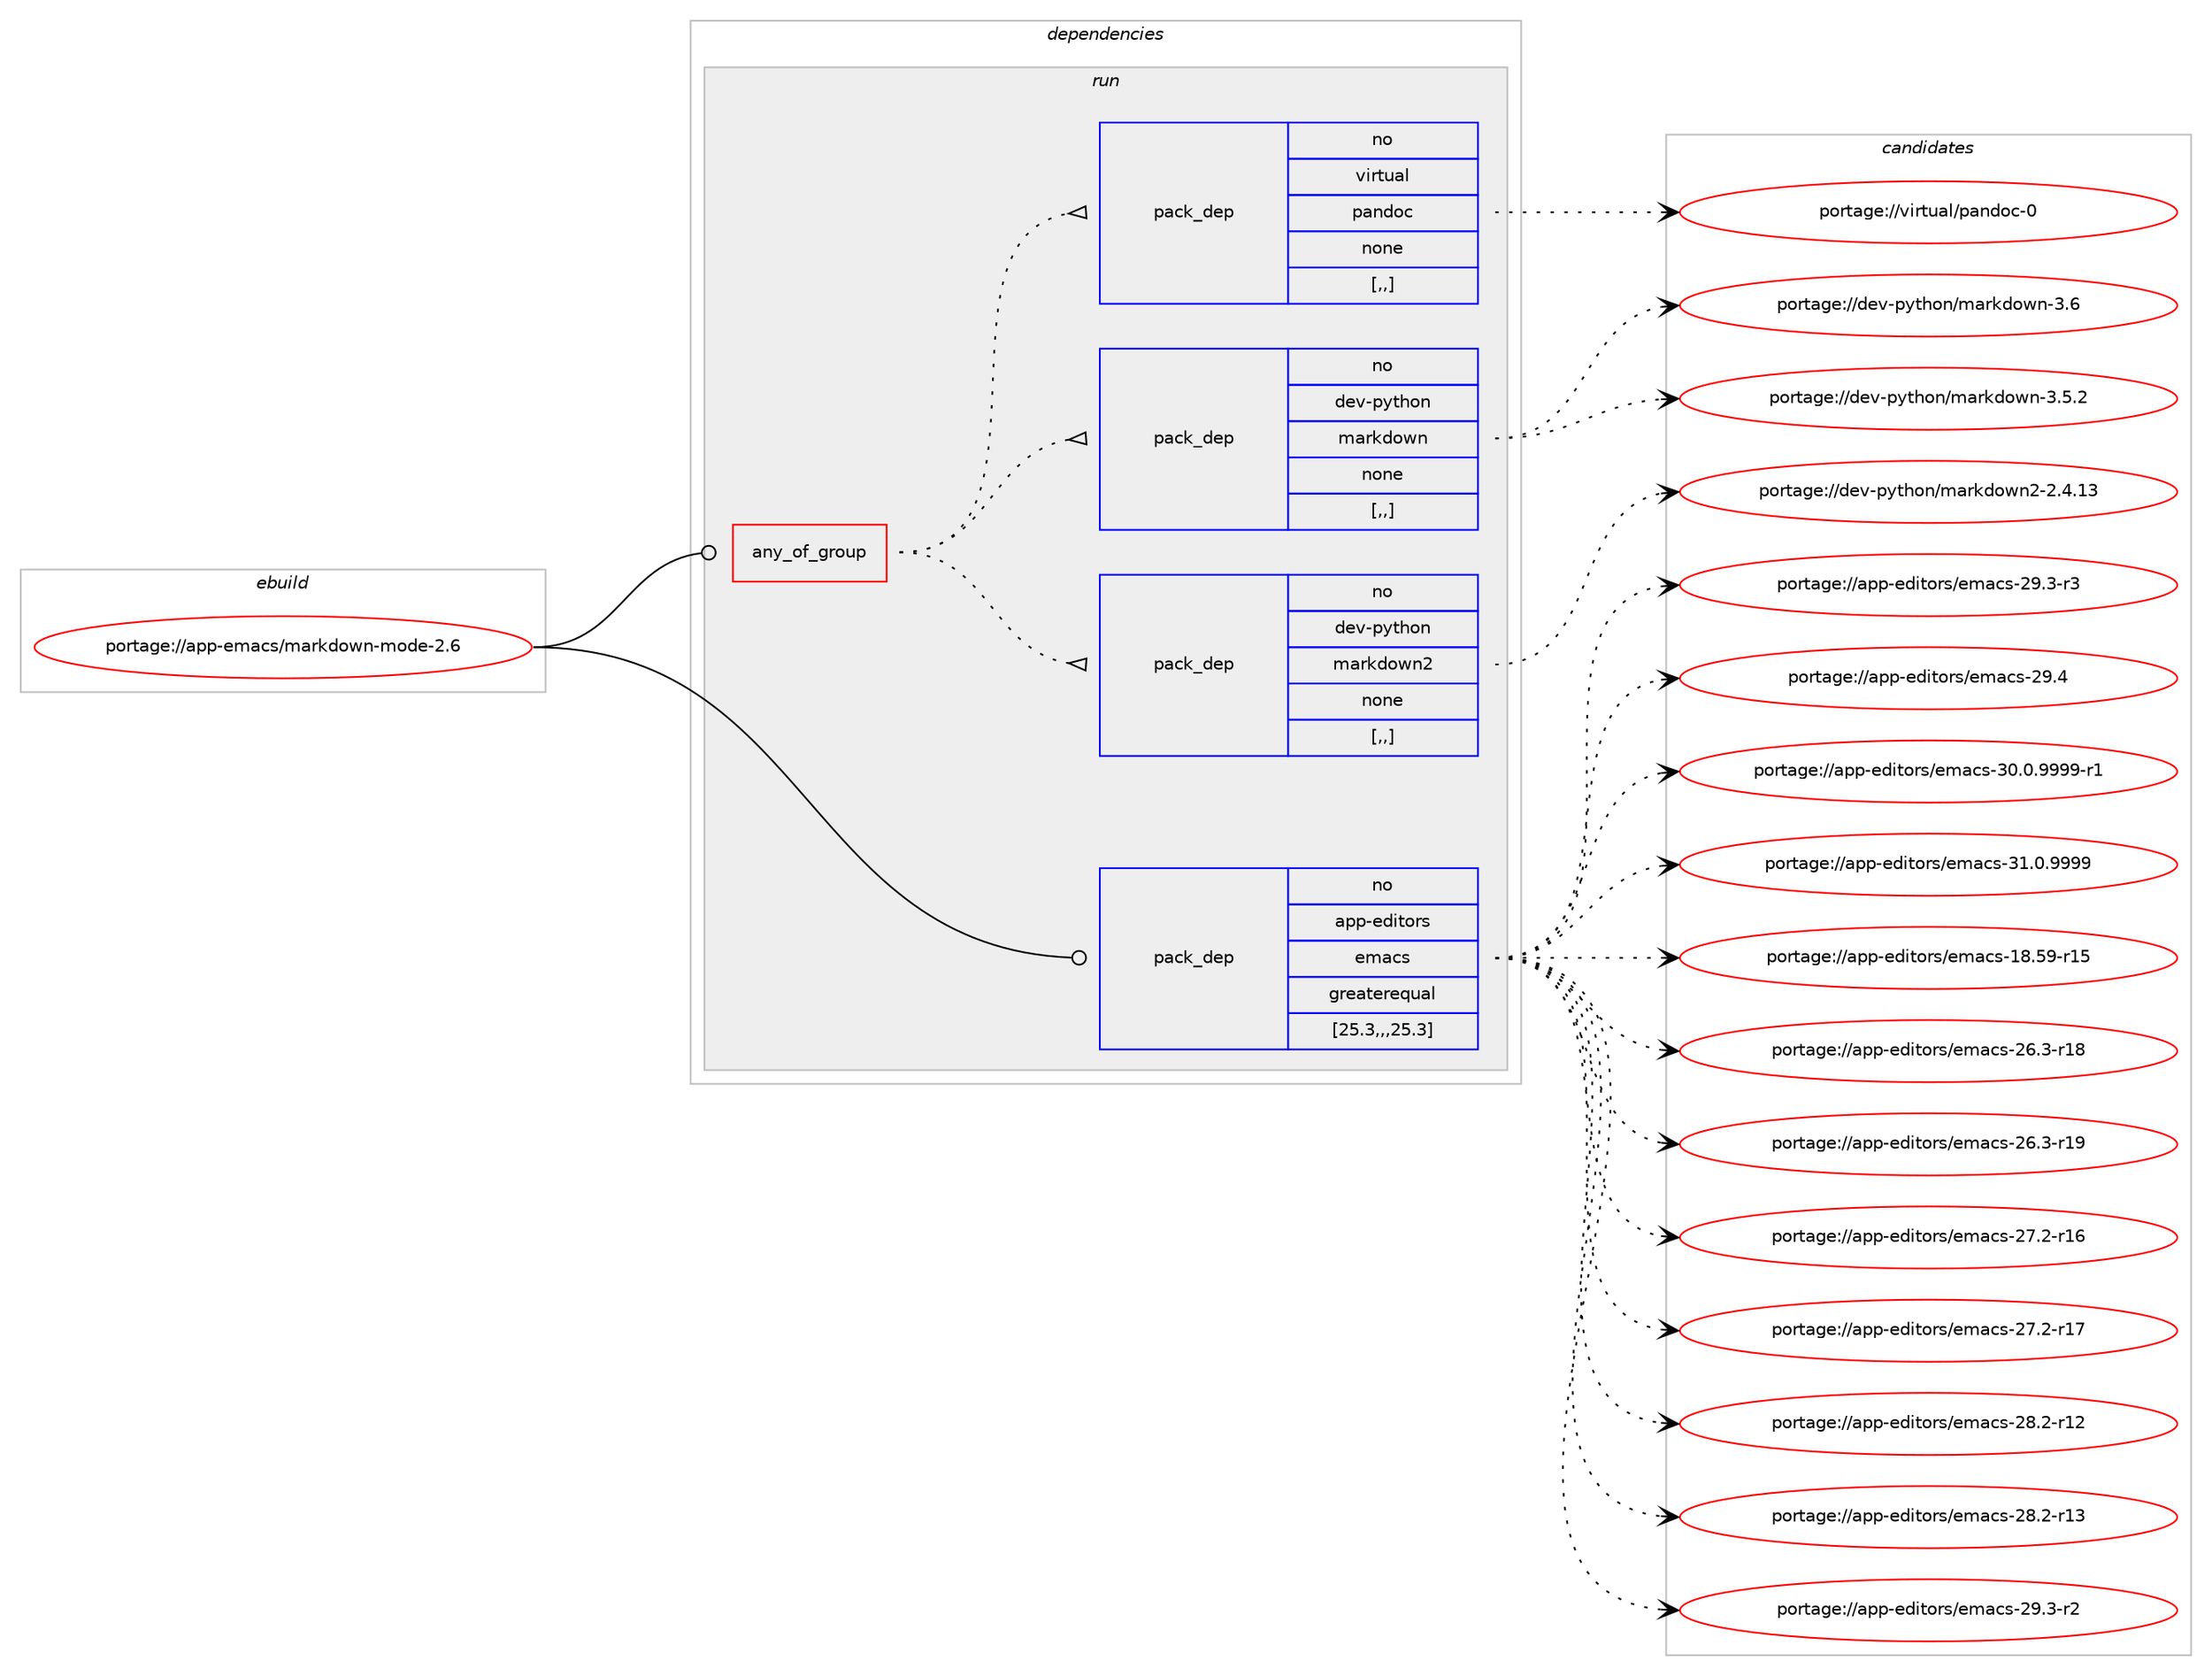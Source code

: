 digraph prolog {

# *************
# Graph options
# *************

newrank=true;
concentrate=true;
compound=true;
graph [rankdir=LR,fontname=Helvetica,fontsize=10,ranksep=1.5];#, ranksep=2.5, nodesep=0.2];
edge  [arrowhead=vee];
node  [fontname=Helvetica,fontsize=10];

# **********
# The ebuild
# **********

subgraph cluster_leftcol {
color=gray;
rank=same;
label=<<i>ebuild</i>>;
id [label="portage://app-emacs/markdown-mode-2.6", color=red, width=4, href="../app-emacs/markdown-mode-2.6.svg"];
}

# ****************
# The dependencies
# ****************

subgraph cluster_midcol {
color=gray;
label=<<i>dependencies</i>>;
subgraph cluster_compile {
fillcolor="#eeeeee";
style=filled;
label=<<i>compile</i>>;
}
subgraph cluster_compileandrun {
fillcolor="#eeeeee";
style=filled;
label=<<i>compile and run</i>>;
}
subgraph cluster_run {
fillcolor="#eeeeee";
style=filled;
label=<<i>run</i>>;
subgraph any121 {
dependency22446 [label=<<TABLE BORDER="0" CELLBORDER="1" CELLSPACING="0" CELLPADDING="4"><TR><TD CELLPADDING="10">any_of_group</TD></TR></TABLE>>, shape=none, color=red];subgraph pack16249 {
dependency22447 [label=<<TABLE BORDER="0" CELLBORDER="1" CELLSPACING="0" CELLPADDING="4" WIDTH="220"><TR><TD ROWSPAN="6" CELLPADDING="30">pack_dep</TD></TR><TR><TD WIDTH="110">no</TD></TR><TR><TD>dev-python</TD></TR><TR><TD>markdown2</TD></TR><TR><TD>none</TD></TR><TR><TD>[,,]</TD></TR></TABLE>>, shape=none, color=blue];
}
dependency22446:e -> dependency22447:w [weight=20,style="dotted",arrowhead="oinv"];
subgraph pack16250 {
dependency22448 [label=<<TABLE BORDER="0" CELLBORDER="1" CELLSPACING="0" CELLPADDING="4" WIDTH="220"><TR><TD ROWSPAN="6" CELLPADDING="30">pack_dep</TD></TR><TR><TD WIDTH="110">no</TD></TR><TR><TD>dev-python</TD></TR><TR><TD>markdown</TD></TR><TR><TD>none</TD></TR><TR><TD>[,,]</TD></TR></TABLE>>, shape=none, color=blue];
}
dependency22446:e -> dependency22448:w [weight=20,style="dotted",arrowhead="oinv"];
subgraph pack16251 {
dependency22449 [label=<<TABLE BORDER="0" CELLBORDER="1" CELLSPACING="0" CELLPADDING="4" WIDTH="220"><TR><TD ROWSPAN="6" CELLPADDING="30">pack_dep</TD></TR><TR><TD WIDTH="110">no</TD></TR><TR><TD>virtual</TD></TR><TR><TD>pandoc</TD></TR><TR><TD>none</TD></TR><TR><TD>[,,]</TD></TR></TABLE>>, shape=none, color=blue];
}
dependency22446:e -> dependency22449:w [weight=20,style="dotted",arrowhead="oinv"];
}
id:e -> dependency22446:w [weight=20,style="solid",arrowhead="odot"];
subgraph pack16252 {
dependency22450 [label=<<TABLE BORDER="0" CELLBORDER="1" CELLSPACING="0" CELLPADDING="4" WIDTH="220"><TR><TD ROWSPAN="6" CELLPADDING="30">pack_dep</TD></TR><TR><TD WIDTH="110">no</TD></TR><TR><TD>app-editors</TD></TR><TR><TD>emacs</TD></TR><TR><TD>greaterequal</TD></TR><TR><TD>[25.3,,,25.3]</TD></TR></TABLE>>, shape=none, color=blue];
}
id:e -> dependency22450:w [weight=20,style="solid",arrowhead="odot"];
}
}

# **************
# The candidates
# **************

subgraph cluster_choices {
rank=same;
color=gray;
label=<<i>candidates</i>>;

subgraph choice16249 {
color=black;
nodesep=1;
choice1001011184511212111610411111047109971141071001111191105045504652464951 [label="portage://dev-python/markdown2-2.4.13", color=red, width=4,href="../dev-python/markdown2-2.4.13.svg"];
dependency22447:e -> choice1001011184511212111610411111047109971141071001111191105045504652464951:w [style=dotted,weight="100"];
}
subgraph choice16250 {
color=black;
nodesep=1;
choice100101118451121211161041111104710997114107100111119110455146534650 [label="portage://dev-python/markdown-3.5.2", color=red, width=4,href="../dev-python/markdown-3.5.2.svg"];
choice10010111845112121116104111110471099711410710011111911045514654 [label="portage://dev-python/markdown-3.6", color=red, width=4,href="../dev-python/markdown-3.6.svg"];
dependency22448:e -> choice100101118451121211161041111104710997114107100111119110455146534650:w [style=dotted,weight="100"];
dependency22448:e -> choice10010111845112121116104111110471099711410710011111911045514654:w [style=dotted,weight="100"];
}
subgraph choice16251 {
color=black;
nodesep=1;
choice118105114116117971084711297110100111994548 [label="portage://virtual/pandoc-0", color=red, width=4,href="../virtual/pandoc-0.svg"];
dependency22449:e -> choice118105114116117971084711297110100111994548:w [style=dotted,weight="100"];
}
subgraph choice16252 {
color=black;
nodesep=1;
choice9711211245101100105116111114115471011099799115454956465357451144953 [label="portage://app-editors/emacs-18.59-r15", color=red, width=4,href="../app-editors/emacs-18.59-r15.svg"];
choice97112112451011001051161111141154710110997991154550544651451144956 [label="portage://app-editors/emacs-26.3-r18", color=red, width=4,href="../app-editors/emacs-26.3-r18.svg"];
choice97112112451011001051161111141154710110997991154550544651451144957 [label="portage://app-editors/emacs-26.3-r19", color=red, width=4,href="../app-editors/emacs-26.3-r19.svg"];
choice97112112451011001051161111141154710110997991154550554650451144954 [label="portage://app-editors/emacs-27.2-r16", color=red, width=4,href="../app-editors/emacs-27.2-r16.svg"];
choice97112112451011001051161111141154710110997991154550554650451144955 [label="portage://app-editors/emacs-27.2-r17", color=red, width=4,href="../app-editors/emacs-27.2-r17.svg"];
choice97112112451011001051161111141154710110997991154550564650451144950 [label="portage://app-editors/emacs-28.2-r12", color=red, width=4,href="../app-editors/emacs-28.2-r12.svg"];
choice97112112451011001051161111141154710110997991154550564650451144951 [label="portage://app-editors/emacs-28.2-r13", color=red, width=4,href="../app-editors/emacs-28.2-r13.svg"];
choice971121124510110010511611111411547101109979911545505746514511450 [label="portage://app-editors/emacs-29.3-r2", color=red, width=4,href="../app-editors/emacs-29.3-r2.svg"];
choice971121124510110010511611111411547101109979911545505746514511451 [label="portage://app-editors/emacs-29.3-r3", color=red, width=4,href="../app-editors/emacs-29.3-r3.svg"];
choice97112112451011001051161111141154710110997991154550574652 [label="portage://app-editors/emacs-29.4", color=red, width=4,href="../app-editors/emacs-29.4.svg"];
choice9711211245101100105116111114115471011099799115455148464846575757574511449 [label="portage://app-editors/emacs-30.0.9999-r1", color=red, width=4,href="../app-editors/emacs-30.0.9999-r1.svg"];
choice971121124510110010511611111411547101109979911545514946484657575757 [label="portage://app-editors/emacs-31.0.9999", color=red, width=4,href="../app-editors/emacs-31.0.9999.svg"];
dependency22450:e -> choice9711211245101100105116111114115471011099799115454956465357451144953:w [style=dotted,weight="100"];
dependency22450:e -> choice97112112451011001051161111141154710110997991154550544651451144956:w [style=dotted,weight="100"];
dependency22450:e -> choice97112112451011001051161111141154710110997991154550544651451144957:w [style=dotted,weight="100"];
dependency22450:e -> choice97112112451011001051161111141154710110997991154550554650451144954:w [style=dotted,weight="100"];
dependency22450:e -> choice97112112451011001051161111141154710110997991154550554650451144955:w [style=dotted,weight="100"];
dependency22450:e -> choice97112112451011001051161111141154710110997991154550564650451144950:w [style=dotted,weight="100"];
dependency22450:e -> choice97112112451011001051161111141154710110997991154550564650451144951:w [style=dotted,weight="100"];
dependency22450:e -> choice971121124510110010511611111411547101109979911545505746514511450:w [style=dotted,weight="100"];
dependency22450:e -> choice971121124510110010511611111411547101109979911545505746514511451:w [style=dotted,weight="100"];
dependency22450:e -> choice97112112451011001051161111141154710110997991154550574652:w [style=dotted,weight="100"];
dependency22450:e -> choice9711211245101100105116111114115471011099799115455148464846575757574511449:w [style=dotted,weight="100"];
dependency22450:e -> choice971121124510110010511611111411547101109979911545514946484657575757:w [style=dotted,weight="100"];
}
}

}
